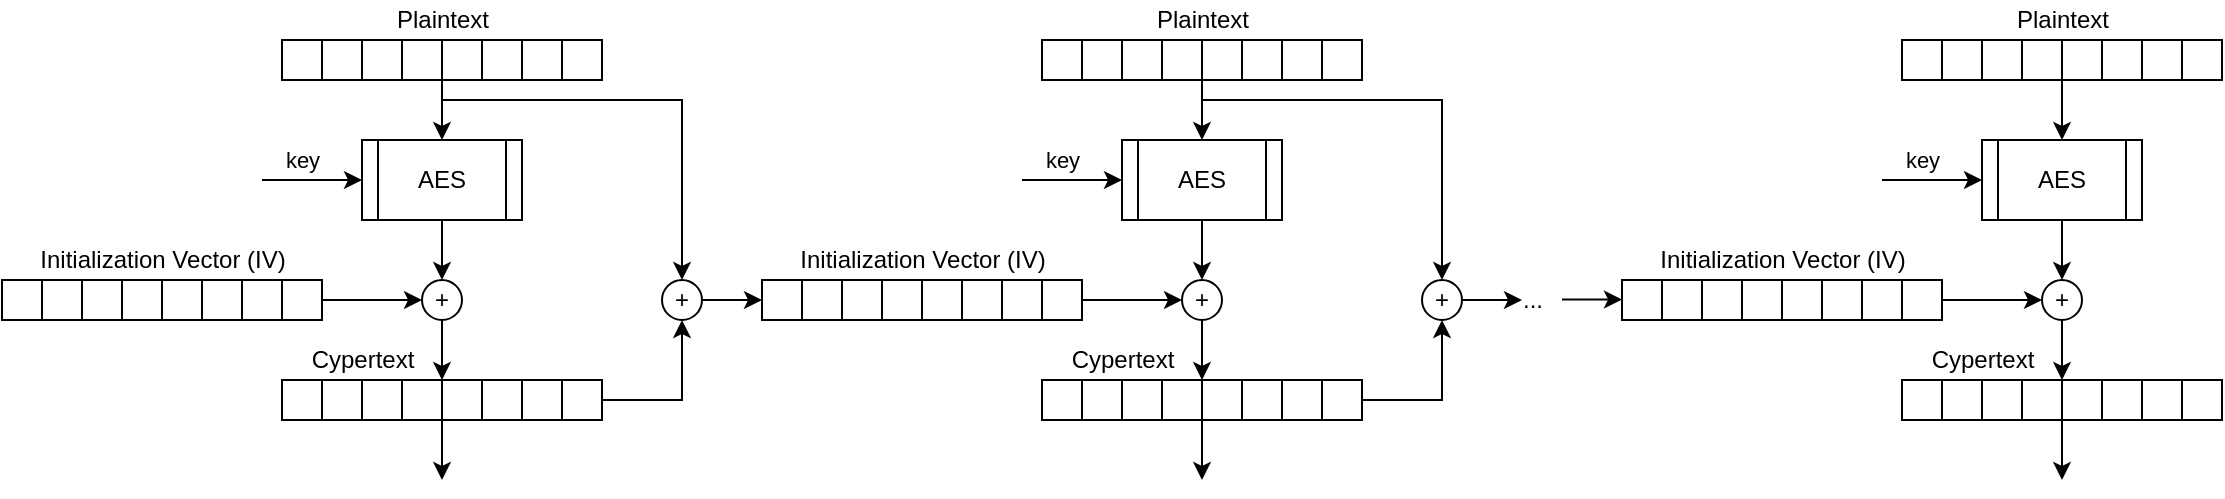 <mxfile>
    <diagram id="3NcQZS5pEJk56OBwyhkH" name="Page-1">
        <mxGraphModel dx="1261" dy="661" grid="0" gridSize="10" guides="1" tooltips="1" connect="1" arrows="1" fold="1" page="1" pageScale="1" pageWidth="1654" pageHeight="2336" math="0" shadow="0">
            <root>
                <mxCell id="0"/>
                <mxCell id="1" parent="0"/>
                <mxCell id="2" value="" style="whiteSpace=wrap;html=1;" parent="1" vertex="1">
                    <mxGeometry x="150" y="40" width="20" height="20" as="geometry"/>
                </mxCell>
                <mxCell id="3" value="" style="whiteSpace=wrap;html=1;" parent="1" vertex="1">
                    <mxGeometry x="170" y="40" width="20" height="20" as="geometry"/>
                </mxCell>
                <mxCell id="4" value="" style="whiteSpace=wrap;html=1;" parent="1" vertex="1">
                    <mxGeometry x="190" y="40" width="20" height="20" as="geometry"/>
                </mxCell>
                <mxCell id="178" style="edgeStyle=none;rounded=0;html=1;exitX=1;exitY=1;exitDx=0;exitDy=0;entryX=0.5;entryY=0;entryDx=0;entryDy=0;" edge="1" parent="1" source="5" target="100">
                    <mxGeometry relative="1" as="geometry">
                        <Array as="points">
                            <mxPoint x="230" y="70"/>
                            <mxPoint x="350" y="70"/>
                        </Array>
                    </mxGeometry>
                </mxCell>
                <mxCell id="5" value="" style="whiteSpace=wrap;html=1;" parent="1" vertex="1">
                    <mxGeometry x="210" y="40" width="20" height="20" as="geometry"/>
                </mxCell>
                <mxCell id="174" style="edgeStyle=none;html=1;exitX=0;exitY=1;exitDx=0;exitDy=0;entryX=0.5;entryY=0;entryDx=0;entryDy=0;" edge="1" parent="1" source="7" target="97">
                    <mxGeometry relative="1" as="geometry"/>
                </mxCell>
                <mxCell id="7" value="" style="whiteSpace=wrap;html=1;" parent="1" vertex="1">
                    <mxGeometry x="230" y="40" width="20" height="20" as="geometry"/>
                </mxCell>
                <mxCell id="8" value="" style="whiteSpace=wrap;html=1;" parent="1" vertex="1">
                    <mxGeometry x="250" y="40" width="20" height="20" as="geometry"/>
                </mxCell>
                <mxCell id="9" value="" style="whiteSpace=wrap;html=1;" parent="1" vertex="1">
                    <mxGeometry x="270" y="40" width="20" height="20" as="geometry"/>
                </mxCell>
                <mxCell id="10" value="" style="whiteSpace=wrap;html=1;" parent="1" vertex="1">
                    <mxGeometry x="290" y="40" width="20" height="20" as="geometry"/>
                </mxCell>
                <mxCell id="176" style="edgeStyle=none;html=1;exitX=0.5;exitY=1;exitDx=0;exitDy=0;entryX=0;entryY=0;entryDx=0;entryDy=0;" edge="1" parent="1" source="15" target="32">
                    <mxGeometry relative="1" as="geometry"/>
                </mxCell>
                <mxCell id="15" value="+" style="ellipse;whiteSpace=wrap;html=1;" parent="1" vertex="1">
                    <mxGeometry x="220" y="160" width="20" height="20" as="geometry"/>
                </mxCell>
                <mxCell id="17" value="" style="whiteSpace=wrap;html=1;" parent="1" vertex="1">
                    <mxGeometry x="10" y="160" width="20" height="20" as="geometry"/>
                </mxCell>
                <mxCell id="18" value="" style="whiteSpace=wrap;html=1;" parent="1" vertex="1">
                    <mxGeometry x="30" y="160" width="20" height="20" as="geometry"/>
                </mxCell>
                <mxCell id="19" value="" style="whiteSpace=wrap;html=1;" parent="1" vertex="1">
                    <mxGeometry x="50" y="160" width="20" height="20" as="geometry"/>
                </mxCell>
                <mxCell id="20" value="" style="whiteSpace=wrap;html=1;" parent="1" vertex="1">
                    <mxGeometry x="70" y="160" width="20" height="20" as="geometry"/>
                </mxCell>
                <mxCell id="21" value="" style="whiteSpace=wrap;html=1;" parent="1" vertex="1">
                    <mxGeometry x="90" y="160" width="20" height="20" as="geometry"/>
                </mxCell>
                <mxCell id="22" value="" style="whiteSpace=wrap;html=1;" parent="1" vertex="1">
                    <mxGeometry x="110" y="160" width="20" height="20" as="geometry"/>
                </mxCell>
                <mxCell id="23" value="" style="whiteSpace=wrap;html=1;" parent="1" vertex="1">
                    <mxGeometry x="130" y="160" width="20" height="20" as="geometry"/>
                </mxCell>
                <mxCell id="25" style="edgeStyle=none;html=1;exitX=1;exitY=0.5;exitDx=0;exitDy=0;entryX=0;entryY=0.5;entryDx=0;entryDy=0;" parent="1" source="24" target="15" edge="1">
                    <mxGeometry relative="1" as="geometry"/>
                </mxCell>
                <mxCell id="24" value="" style="whiteSpace=wrap;html=1;" parent="1" vertex="1">
                    <mxGeometry x="150" y="160" width="20" height="20" as="geometry"/>
                </mxCell>
                <mxCell id="26" value="Plaintext" style="text;html=1;resizable=0;autosize=1;align=center;verticalAlign=middle;points=[];fillColor=none;strokeColor=none;rounded=0;" parent="1" vertex="1">
                    <mxGeometry x="200" y="20" width="60" height="20" as="geometry"/>
                </mxCell>
                <mxCell id="27" value="Initialization Vector (IV)" style="text;html=1;resizable=0;autosize=1;align=center;verticalAlign=middle;points=[];fillColor=none;strokeColor=none;rounded=0;" parent="1" vertex="1">
                    <mxGeometry x="20" y="140" width="140" height="20" as="geometry"/>
                </mxCell>
                <mxCell id="28" value="" style="whiteSpace=wrap;html=1;" parent="1" vertex="1">
                    <mxGeometry x="150" y="210" width="20" height="20" as="geometry"/>
                </mxCell>
                <mxCell id="29" value="" style="whiteSpace=wrap;html=1;" parent="1" vertex="1">
                    <mxGeometry x="170" y="210" width="20" height="20" as="geometry"/>
                </mxCell>
                <mxCell id="30" value="" style="whiteSpace=wrap;html=1;" parent="1" vertex="1">
                    <mxGeometry x="190" y="210" width="20" height="20" as="geometry"/>
                </mxCell>
                <mxCell id="38" style="edgeStyle=none;html=1;exitX=1;exitY=1;exitDx=0;exitDy=0;" parent="1" source="31" edge="1">
                    <mxGeometry relative="1" as="geometry">
                        <mxPoint x="230" y="260" as="targetPoint"/>
                    </mxGeometry>
                </mxCell>
                <mxCell id="31" value="" style="whiteSpace=wrap;html=1;" parent="1" vertex="1">
                    <mxGeometry x="210" y="210" width="20" height="20" as="geometry"/>
                </mxCell>
                <mxCell id="32" value="" style="whiteSpace=wrap;html=1;" parent="1" vertex="1">
                    <mxGeometry x="230" y="210" width="20" height="20" as="geometry"/>
                </mxCell>
                <mxCell id="33" value="" style="whiteSpace=wrap;html=1;" parent="1" vertex="1">
                    <mxGeometry x="250" y="210" width="20" height="20" as="geometry"/>
                </mxCell>
                <mxCell id="34" value="" style="whiteSpace=wrap;html=1;" parent="1" vertex="1">
                    <mxGeometry x="270" y="210" width="20" height="20" as="geometry"/>
                </mxCell>
                <mxCell id="177" style="edgeStyle=none;html=1;exitX=1;exitY=0.5;exitDx=0;exitDy=0;entryX=0.5;entryY=1;entryDx=0;entryDy=0;rounded=0;" edge="1" parent="1" source="35" target="100">
                    <mxGeometry relative="1" as="geometry">
                        <Array as="points">
                            <mxPoint x="350" y="220"/>
                        </Array>
                    </mxGeometry>
                </mxCell>
                <mxCell id="35" value="" style="whiteSpace=wrap;html=1;" parent="1" vertex="1">
                    <mxGeometry x="290" y="210" width="20" height="20" as="geometry"/>
                </mxCell>
                <mxCell id="36" value="Cypertext" style="text;html=1;resizable=0;autosize=1;align=center;verticalAlign=middle;points=[];fillColor=none;strokeColor=none;rounded=0;" parent="1" vertex="1">
                    <mxGeometry x="155" y="190" width="70" height="20" as="geometry"/>
                </mxCell>
                <mxCell id="175" style="edgeStyle=none;html=1;exitX=0.5;exitY=1;exitDx=0;exitDy=0;entryX=0.5;entryY=0;entryDx=0;entryDy=0;" edge="1" parent="1" source="97" target="15">
                    <mxGeometry relative="1" as="geometry"/>
                </mxCell>
                <mxCell id="97" value="AES" style="shape=process;whiteSpace=wrap;html=1;backgroundOutline=1;" parent="1" vertex="1">
                    <mxGeometry x="190" y="90" width="80" height="40" as="geometry"/>
                </mxCell>
                <mxCell id="100" value="+" style="ellipse;whiteSpace=wrap;html=1;" parent="1" vertex="1">
                    <mxGeometry x="340" y="160" width="20" height="20" as="geometry"/>
                </mxCell>
                <mxCell id="121" style="edgeStyle=none;html=1;exitX=1;exitY=0.5;exitDx=0;exitDy=0;" parent="1" source="100" edge="1">
                    <mxGeometry relative="1" as="geometry">
                        <mxPoint x="410" y="170" as="sourcePoint"/>
                        <mxPoint x="390" y="170" as="targetPoint"/>
                    </mxGeometry>
                </mxCell>
                <mxCell id="171" value="key" style="edgeStyle=none;html=1;entryX=0;entryY=0.5;entryDx=0;entryDy=0;" edge="1" parent="1" target="97">
                    <mxGeometry x="-0.2" y="10" relative="1" as="geometry">
                        <mxPoint x="140" y="110" as="sourcePoint"/>
                        <mxPoint as="offset"/>
                    </mxGeometry>
                </mxCell>
                <mxCell id="179" value="" style="whiteSpace=wrap;html=1;" vertex="1" parent="1">
                    <mxGeometry x="530" y="40" width="20" height="20" as="geometry"/>
                </mxCell>
                <mxCell id="180" value="" style="whiteSpace=wrap;html=1;" vertex="1" parent="1">
                    <mxGeometry x="550" y="40" width="20" height="20" as="geometry"/>
                </mxCell>
                <mxCell id="181" value="" style="whiteSpace=wrap;html=1;" vertex="1" parent="1">
                    <mxGeometry x="570" y="40" width="20" height="20" as="geometry"/>
                </mxCell>
                <mxCell id="182" style="edgeStyle=none;rounded=0;html=1;exitX=1;exitY=1;exitDx=0;exitDy=0;entryX=0.5;entryY=0;entryDx=0;entryDy=0;" edge="1" parent="1" source="183" target="215">
                    <mxGeometry relative="1" as="geometry">
                        <Array as="points">
                            <mxPoint x="610" y="70"/>
                            <mxPoint x="730" y="70"/>
                        </Array>
                    </mxGeometry>
                </mxCell>
                <mxCell id="183" value="" style="whiteSpace=wrap;html=1;" vertex="1" parent="1">
                    <mxGeometry x="590" y="40" width="20" height="20" as="geometry"/>
                </mxCell>
                <mxCell id="184" style="edgeStyle=none;html=1;exitX=0;exitY=1;exitDx=0;exitDy=0;entryX=0.5;entryY=0;entryDx=0;entryDy=0;" edge="1" parent="1" source="185" target="214">
                    <mxGeometry relative="1" as="geometry"/>
                </mxCell>
                <mxCell id="185" value="" style="whiteSpace=wrap;html=1;" vertex="1" parent="1">
                    <mxGeometry x="610" y="40" width="20" height="20" as="geometry"/>
                </mxCell>
                <mxCell id="186" value="" style="whiteSpace=wrap;html=1;" vertex="1" parent="1">
                    <mxGeometry x="630" y="40" width="20" height="20" as="geometry"/>
                </mxCell>
                <mxCell id="187" value="" style="whiteSpace=wrap;html=1;" vertex="1" parent="1">
                    <mxGeometry x="650" y="40" width="20" height="20" as="geometry"/>
                </mxCell>
                <mxCell id="188" value="" style="whiteSpace=wrap;html=1;" vertex="1" parent="1">
                    <mxGeometry x="670" y="40" width="20" height="20" as="geometry"/>
                </mxCell>
                <mxCell id="189" style="edgeStyle=none;html=1;exitX=0.5;exitY=1;exitDx=0;exitDy=0;entryX=0;entryY=0;entryDx=0;entryDy=0;" edge="1" parent="1" source="190" target="207">
                    <mxGeometry relative="1" as="geometry"/>
                </mxCell>
                <mxCell id="190" value="+" style="ellipse;whiteSpace=wrap;html=1;" vertex="1" parent="1">
                    <mxGeometry x="600" y="160" width="20" height="20" as="geometry"/>
                </mxCell>
                <mxCell id="191" value="" style="whiteSpace=wrap;html=1;" vertex="1" parent="1">
                    <mxGeometry x="390" y="160" width="20" height="20" as="geometry"/>
                </mxCell>
                <mxCell id="192" value="" style="whiteSpace=wrap;html=1;" vertex="1" parent="1">
                    <mxGeometry x="410" y="160" width="20" height="20" as="geometry"/>
                </mxCell>
                <mxCell id="193" value="" style="whiteSpace=wrap;html=1;" vertex="1" parent="1">
                    <mxGeometry x="430" y="160" width="20" height="20" as="geometry"/>
                </mxCell>
                <mxCell id="194" value="" style="whiteSpace=wrap;html=1;" vertex="1" parent="1">
                    <mxGeometry x="450" y="160" width="20" height="20" as="geometry"/>
                </mxCell>
                <mxCell id="195" value="" style="whiteSpace=wrap;html=1;" vertex="1" parent="1">
                    <mxGeometry x="470" y="160" width="20" height="20" as="geometry"/>
                </mxCell>
                <mxCell id="196" value="" style="whiteSpace=wrap;html=1;" vertex="1" parent="1">
                    <mxGeometry x="490" y="160" width="20" height="20" as="geometry"/>
                </mxCell>
                <mxCell id="197" value="" style="whiteSpace=wrap;html=1;" vertex="1" parent="1">
                    <mxGeometry x="510" y="160" width="20" height="20" as="geometry"/>
                </mxCell>
                <mxCell id="198" style="edgeStyle=none;html=1;exitX=1;exitY=0.5;exitDx=0;exitDy=0;entryX=0;entryY=0.5;entryDx=0;entryDy=0;" edge="1" parent="1" source="199" target="190">
                    <mxGeometry relative="1" as="geometry"/>
                </mxCell>
                <mxCell id="199" value="" style="whiteSpace=wrap;html=1;" vertex="1" parent="1">
                    <mxGeometry x="530" y="160" width="20" height="20" as="geometry"/>
                </mxCell>
                <mxCell id="200" value="Plaintext" style="text;html=1;resizable=0;autosize=1;align=center;verticalAlign=middle;points=[];fillColor=none;strokeColor=none;rounded=0;" vertex="1" parent="1">
                    <mxGeometry x="580" y="20" width="60" height="20" as="geometry"/>
                </mxCell>
                <mxCell id="201" value="Initialization Vector (IV)" style="text;html=1;resizable=0;autosize=1;align=center;verticalAlign=middle;points=[];fillColor=none;strokeColor=none;rounded=0;" vertex="1" parent="1">
                    <mxGeometry x="400" y="140" width="140" height="20" as="geometry"/>
                </mxCell>
                <mxCell id="202" value="" style="whiteSpace=wrap;html=1;" vertex="1" parent="1">
                    <mxGeometry x="530" y="210" width="20" height="20" as="geometry"/>
                </mxCell>
                <mxCell id="203" value="" style="whiteSpace=wrap;html=1;" vertex="1" parent="1">
                    <mxGeometry x="550" y="210" width="20" height="20" as="geometry"/>
                </mxCell>
                <mxCell id="204" value="" style="whiteSpace=wrap;html=1;" vertex="1" parent="1">
                    <mxGeometry x="570" y="210" width="20" height="20" as="geometry"/>
                </mxCell>
                <mxCell id="205" style="edgeStyle=none;html=1;exitX=1;exitY=1;exitDx=0;exitDy=0;" edge="1" parent="1" source="206">
                    <mxGeometry relative="1" as="geometry">
                        <mxPoint x="610" y="260" as="targetPoint"/>
                    </mxGeometry>
                </mxCell>
                <mxCell id="206" value="" style="whiteSpace=wrap;html=1;" vertex="1" parent="1">
                    <mxGeometry x="590" y="210" width="20" height="20" as="geometry"/>
                </mxCell>
                <mxCell id="207" value="" style="whiteSpace=wrap;html=1;" vertex="1" parent="1">
                    <mxGeometry x="610" y="210" width="20" height="20" as="geometry"/>
                </mxCell>
                <mxCell id="208" value="" style="whiteSpace=wrap;html=1;" vertex="1" parent="1">
                    <mxGeometry x="630" y="210" width="20" height="20" as="geometry"/>
                </mxCell>
                <mxCell id="209" value="" style="whiteSpace=wrap;html=1;" vertex="1" parent="1">
                    <mxGeometry x="650" y="210" width="20" height="20" as="geometry"/>
                </mxCell>
                <mxCell id="210" style="edgeStyle=none;html=1;exitX=1;exitY=0.5;exitDx=0;exitDy=0;entryX=0.5;entryY=1;entryDx=0;entryDy=0;rounded=0;" edge="1" parent="1" source="211" target="215">
                    <mxGeometry relative="1" as="geometry">
                        <Array as="points">
                            <mxPoint x="730" y="220"/>
                        </Array>
                    </mxGeometry>
                </mxCell>
                <mxCell id="211" value="" style="whiteSpace=wrap;html=1;" vertex="1" parent="1">
                    <mxGeometry x="670" y="210" width="20" height="20" as="geometry"/>
                </mxCell>
                <mxCell id="212" value="Cypertext" style="text;html=1;resizable=0;autosize=1;align=center;verticalAlign=middle;points=[];fillColor=none;strokeColor=none;rounded=0;" vertex="1" parent="1">
                    <mxGeometry x="535" y="190" width="70" height="20" as="geometry"/>
                </mxCell>
                <mxCell id="213" style="edgeStyle=none;html=1;exitX=0.5;exitY=1;exitDx=0;exitDy=0;entryX=0.5;entryY=0;entryDx=0;entryDy=0;" edge="1" parent="1" source="214" target="190">
                    <mxGeometry relative="1" as="geometry"/>
                </mxCell>
                <mxCell id="214" value="AES" style="shape=process;whiteSpace=wrap;html=1;backgroundOutline=1;" vertex="1" parent="1">
                    <mxGeometry x="570" y="90" width="80" height="40" as="geometry"/>
                </mxCell>
                <mxCell id="215" value="+" style="ellipse;whiteSpace=wrap;html=1;" vertex="1" parent="1">
                    <mxGeometry x="720" y="160" width="20" height="20" as="geometry"/>
                </mxCell>
                <mxCell id="216" style="edgeStyle=none;html=1;exitX=1;exitY=0.5;exitDx=0;exitDy=0;" edge="1" parent="1" source="215">
                    <mxGeometry relative="1" as="geometry">
                        <mxPoint x="790" y="170" as="sourcePoint"/>
                        <mxPoint x="770" y="170" as="targetPoint"/>
                    </mxGeometry>
                </mxCell>
                <mxCell id="217" value="key" style="edgeStyle=none;html=1;entryX=0;entryY=0.5;entryDx=0;entryDy=0;" edge="1" parent="1" target="214">
                    <mxGeometry x="-0.2" y="10" relative="1" as="geometry">
                        <mxPoint x="520" y="110" as="sourcePoint"/>
                        <mxPoint as="offset"/>
                    </mxGeometry>
                </mxCell>
                <mxCell id="218" value="" style="whiteSpace=wrap;html=1;" vertex="1" parent="1">
                    <mxGeometry x="960" y="40" width="20" height="20" as="geometry"/>
                </mxCell>
                <mxCell id="219" value="" style="whiteSpace=wrap;html=1;" vertex="1" parent="1">
                    <mxGeometry x="980" y="40" width="20" height="20" as="geometry"/>
                </mxCell>
                <mxCell id="220" value="" style="whiteSpace=wrap;html=1;" vertex="1" parent="1">
                    <mxGeometry x="1000" y="40" width="20" height="20" as="geometry"/>
                </mxCell>
                <mxCell id="222" value="" style="whiteSpace=wrap;html=1;" vertex="1" parent="1">
                    <mxGeometry x="1020" y="40" width="20" height="20" as="geometry"/>
                </mxCell>
                <mxCell id="223" style="edgeStyle=none;html=1;exitX=0;exitY=1;exitDx=0;exitDy=0;entryX=0.5;entryY=0;entryDx=0;entryDy=0;" edge="1" parent="1" source="224" target="253">
                    <mxGeometry relative="1" as="geometry"/>
                </mxCell>
                <mxCell id="224" value="" style="whiteSpace=wrap;html=1;" vertex="1" parent="1">
                    <mxGeometry x="1040" y="40" width="20" height="20" as="geometry"/>
                </mxCell>
                <mxCell id="225" value="" style="whiteSpace=wrap;html=1;" vertex="1" parent="1">
                    <mxGeometry x="1060" y="40" width="20" height="20" as="geometry"/>
                </mxCell>
                <mxCell id="226" value="" style="whiteSpace=wrap;html=1;" vertex="1" parent="1">
                    <mxGeometry x="1080" y="40" width="20" height="20" as="geometry"/>
                </mxCell>
                <mxCell id="227" value="" style="whiteSpace=wrap;html=1;" vertex="1" parent="1">
                    <mxGeometry x="1100" y="40" width="20" height="20" as="geometry"/>
                </mxCell>
                <mxCell id="228" style="edgeStyle=none;html=1;exitX=0.5;exitY=1;exitDx=0;exitDy=0;entryX=0;entryY=0;entryDx=0;entryDy=0;" edge="1" parent="1" source="229" target="246">
                    <mxGeometry relative="1" as="geometry"/>
                </mxCell>
                <mxCell id="229" value="+" style="ellipse;whiteSpace=wrap;html=1;" vertex="1" parent="1">
                    <mxGeometry x="1030" y="160" width="20" height="20" as="geometry"/>
                </mxCell>
                <mxCell id="230" value="" style="whiteSpace=wrap;html=1;" vertex="1" parent="1">
                    <mxGeometry x="820" y="160" width="20" height="20" as="geometry"/>
                </mxCell>
                <mxCell id="231" value="" style="whiteSpace=wrap;html=1;" vertex="1" parent="1">
                    <mxGeometry x="840" y="160" width="20" height="20" as="geometry"/>
                </mxCell>
                <mxCell id="232" value="" style="whiteSpace=wrap;html=1;" vertex="1" parent="1">
                    <mxGeometry x="860" y="160" width="20" height="20" as="geometry"/>
                </mxCell>
                <mxCell id="233" value="" style="whiteSpace=wrap;html=1;" vertex="1" parent="1">
                    <mxGeometry x="880" y="160" width="20" height="20" as="geometry"/>
                </mxCell>
                <mxCell id="234" value="" style="whiteSpace=wrap;html=1;" vertex="1" parent="1">
                    <mxGeometry x="900" y="160" width="20" height="20" as="geometry"/>
                </mxCell>
                <mxCell id="235" value="" style="whiteSpace=wrap;html=1;" vertex="1" parent="1">
                    <mxGeometry x="920" y="160" width="20" height="20" as="geometry"/>
                </mxCell>
                <mxCell id="236" value="" style="whiteSpace=wrap;html=1;" vertex="1" parent="1">
                    <mxGeometry x="940" y="160" width="20" height="20" as="geometry"/>
                </mxCell>
                <mxCell id="237" style="edgeStyle=none;html=1;exitX=1;exitY=0.5;exitDx=0;exitDy=0;entryX=0;entryY=0.5;entryDx=0;entryDy=0;" edge="1" parent="1" source="238" target="229">
                    <mxGeometry relative="1" as="geometry"/>
                </mxCell>
                <mxCell id="238" value="" style="whiteSpace=wrap;html=1;" vertex="1" parent="1">
                    <mxGeometry x="960" y="160" width="20" height="20" as="geometry"/>
                </mxCell>
                <mxCell id="239" value="Plaintext" style="text;html=1;resizable=0;autosize=1;align=center;verticalAlign=middle;points=[];fillColor=none;strokeColor=none;rounded=0;" vertex="1" parent="1">
                    <mxGeometry x="1010" y="20" width="60" height="20" as="geometry"/>
                </mxCell>
                <mxCell id="240" value="Initialization Vector (IV)" style="text;html=1;resizable=0;autosize=1;align=center;verticalAlign=middle;points=[];fillColor=none;strokeColor=none;rounded=0;" vertex="1" parent="1">
                    <mxGeometry x="830" y="140" width="140" height="20" as="geometry"/>
                </mxCell>
                <mxCell id="241" value="" style="whiteSpace=wrap;html=1;" vertex="1" parent="1">
                    <mxGeometry x="960" y="210" width="20" height="20" as="geometry"/>
                </mxCell>
                <mxCell id="242" value="" style="whiteSpace=wrap;html=1;" vertex="1" parent="1">
                    <mxGeometry x="980" y="210" width="20" height="20" as="geometry"/>
                </mxCell>
                <mxCell id="243" value="" style="whiteSpace=wrap;html=1;" vertex="1" parent="1">
                    <mxGeometry x="1000" y="210" width="20" height="20" as="geometry"/>
                </mxCell>
                <mxCell id="244" style="edgeStyle=none;html=1;exitX=1;exitY=1;exitDx=0;exitDy=0;" edge="1" parent="1" source="245">
                    <mxGeometry relative="1" as="geometry">
                        <mxPoint x="1040" y="260" as="targetPoint"/>
                    </mxGeometry>
                </mxCell>
                <mxCell id="245" value="" style="whiteSpace=wrap;html=1;" vertex="1" parent="1">
                    <mxGeometry x="1020" y="210" width="20" height="20" as="geometry"/>
                </mxCell>
                <mxCell id="246" value="" style="whiteSpace=wrap;html=1;" vertex="1" parent="1">
                    <mxGeometry x="1040" y="210" width="20" height="20" as="geometry"/>
                </mxCell>
                <mxCell id="247" value="" style="whiteSpace=wrap;html=1;" vertex="1" parent="1">
                    <mxGeometry x="1060" y="210" width="20" height="20" as="geometry"/>
                </mxCell>
                <mxCell id="248" value="" style="whiteSpace=wrap;html=1;" vertex="1" parent="1">
                    <mxGeometry x="1080" y="210" width="20" height="20" as="geometry"/>
                </mxCell>
                <mxCell id="250" value="" style="whiteSpace=wrap;html=1;" vertex="1" parent="1">
                    <mxGeometry x="1100" y="210" width="20" height="20" as="geometry"/>
                </mxCell>
                <mxCell id="251" value="Cypertext" style="text;html=1;resizable=0;autosize=1;align=center;verticalAlign=middle;points=[];fillColor=none;strokeColor=none;rounded=0;" vertex="1" parent="1">
                    <mxGeometry x="965" y="190" width="70" height="20" as="geometry"/>
                </mxCell>
                <mxCell id="252" style="edgeStyle=none;html=1;exitX=0.5;exitY=1;exitDx=0;exitDy=0;entryX=0.5;entryY=0;entryDx=0;entryDy=0;" edge="1" parent="1" source="253" target="229">
                    <mxGeometry relative="1" as="geometry"/>
                </mxCell>
                <mxCell id="253" value="AES" style="shape=process;whiteSpace=wrap;html=1;backgroundOutline=1;" vertex="1" parent="1">
                    <mxGeometry x="1000" y="90" width="80" height="40" as="geometry"/>
                </mxCell>
                <mxCell id="256" value="key" style="edgeStyle=none;html=1;entryX=0;entryY=0.5;entryDx=0;entryDy=0;" edge="1" parent="1" target="253">
                    <mxGeometry x="-0.2" y="10" relative="1" as="geometry">
                        <mxPoint x="950" y="110" as="sourcePoint"/>
                        <mxPoint as="offset"/>
                    </mxGeometry>
                </mxCell>
                <mxCell id="257" style="edgeStyle=none;html=1;exitX=1;exitY=0.5;exitDx=0;exitDy=0;" edge="1" parent="1">
                    <mxGeometry relative="1" as="geometry">
                        <mxPoint x="790" y="169.77" as="sourcePoint"/>
                        <mxPoint x="820" y="169.77" as="targetPoint"/>
                    </mxGeometry>
                </mxCell>
                <mxCell id="258" value="..." style="text;html=1;resizable=0;autosize=1;align=center;verticalAlign=middle;points=[];fillColor=none;strokeColor=none;rounded=0;" vertex="1" parent="1">
                    <mxGeometry x="760" y="160" width="30" height="20" as="geometry"/>
                </mxCell>
            </root>
        </mxGraphModel>
    </diagram>
</mxfile>